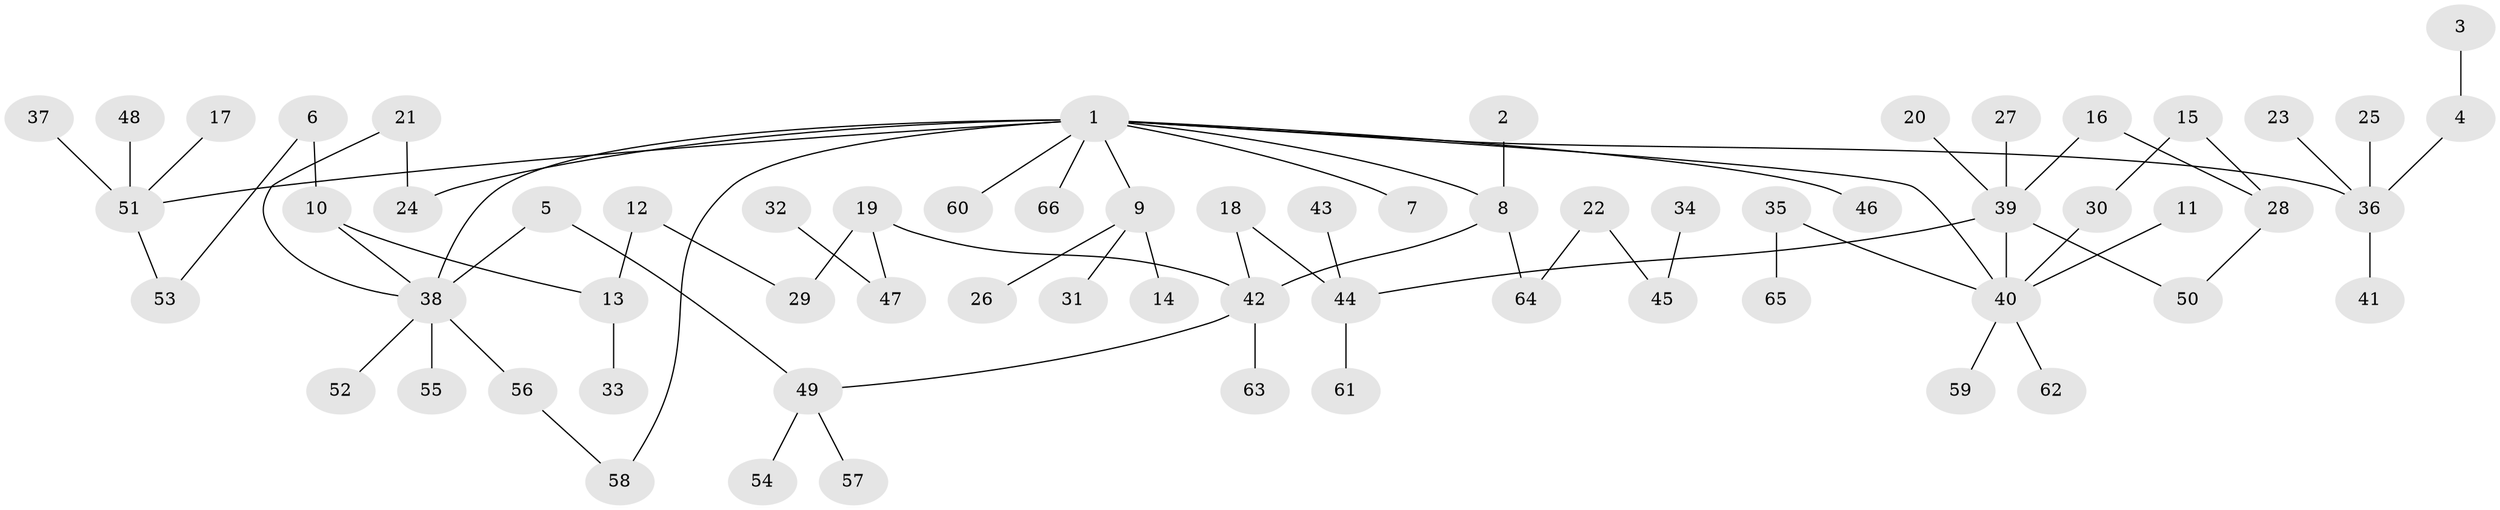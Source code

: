// original degree distribution, {5: 0.030534351145038167, 3: 0.16793893129770993, 7: 0.015267175572519083, 6: 0.015267175572519083, 4: 0.08396946564885496, 2: 0.24427480916030533, 1: 0.44274809160305345}
// Generated by graph-tools (version 1.1) at 2025/25/03/09/25 03:25:31]
// undirected, 66 vertices, 73 edges
graph export_dot {
graph [start="1"]
  node [color=gray90,style=filled];
  1;
  2;
  3;
  4;
  5;
  6;
  7;
  8;
  9;
  10;
  11;
  12;
  13;
  14;
  15;
  16;
  17;
  18;
  19;
  20;
  21;
  22;
  23;
  24;
  25;
  26;
  27;
  28;
  29;
  30;
  31;
  32;
  33;
  34;
  35;
  36;
  37;
  38;
  39;
  40;
  41;
  42;
  43;
  44;
  45;
  46;
  47;
  48;
  49;
  50;
  51;
  52;
  53;
  54;
  55;
  56;
  57;
  58;
  59;
  60;
  61;
  62;
  63;
  64;
  65;
  66;
  1 -- 7 [weight=1.0];
  1 -- 8 [weight=1.0];
  1 -- 9 [weight=1.0];
  1 -- 24 [weight=1.0];
  1 -- 36 [weight=1.0];
  1 -- 38 [weight=1.0];
  1 -- 40 [weight=1.0];
  1 -- 46 [weight=1.0];
  1 -- 51 [weight=1.0];
  1 -- 58 [weight=1.0];
  1 -- 60 [weight=1.0];
  1 -- 66 [weight=1.0];
  2 -- 8 [weight=1.0];
  3 -- 4 [weight=1.0];
  4 -- 36 [weight=1.0];
  5 -- 38 [weight=1.0];
  5 -- 49 [weight=1.0];
  6 -- 10 [weight=1.0];
  6 -- 53 [weight=1.0];
  8 -- 42 [weight=1.0];
  8 -- 64 [weight=1.0];
  9 -- 14 [weight=1.0];
  9 -- 26 [weight=1.0];
  9 -- 31 [weight=1.0];
  10 -- 13 [weight=1.0];
  10 -- 38 [weight=1.0];
  11 -- 40 [weight=1.0];
  12 -- 13 [weight=1.0];
  12 -- 29 [weight=1.0];
  13 -- 33 [weight=1.0];
  15 -- 28 [weight=1.0];
  15 -- 30 [weight=1.0];
  16 -- 28 [weight=1.0];
  16 -- 39 [weight=1.0];
  17 -- 51 [weight=1.0];
  18 -- 42 [weight=1.0];
  18 -- 44 [weight=1.0];
  19 -- 29 [weight=1.0];
  19 -- 42 [weight=1.0];
  19 -- 47 [weight=1.0];
  20 -- 39 [weight=1.0];
  21 -- 24 [weight=1.0];
  21 -- 38 [weight=1.0];
  22 -- 45 [weight=1.0];
  22 -- 64 [weight=1.0];
  23 -- 36 [weight=1.0];
  25 -- 36 [weight=1.0];
  27 -- 39 [weight=1.0];
  28 -- 50 [weight=1.0];
  30 -- 40 [weight=1.0];
  32 -- 47 [weight=1.0];
  34 -- 45 [weight=1.0];
  35 -- 40 [weight=1.0];
  35 -- 65 [weight=1.0];
  36 -- 41 [weight=1.0];
  37 -- 51 [weight=1.0];
  38 -- 52 [weight=1.0];
  38 -- 55 [weight=1.0];
  38 -- 56 [weight=1.0];
  39 -- 40 [weight=1.0];
  39 -- 44 [weight=1.0];
  39 -- 50 [weight=1.0];
  40 -- 59 [weight=1.0];
  40 -- 62 [weight=1.0];
  42 -- 49 [weight=1.0];
  42 -- 63 [weight=1.0];
  43 -- 44 [weight=1.0];
  44 -- 61 [weight=1.0];
  48 -- 51 [weight=1.0];
  49 -- 54 [weight=1.0];
  49 -- 57 [weight=1.0];
  51 -- 53 [weight=1.0];
  56 -- 58 [weight=1.0];
}
